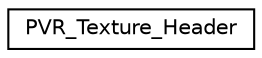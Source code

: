 digraph "圖形化之類別階層"
{
  edge [fontname="Helvetica",fontsize="10",labelfontname="Helvetica",labelfontsize="10"];
  node [fontname="Helvetica",fontsize="10",shape=record];
  rankdir="LR";
  Node1 [label="PVR_Texture_Header",height=0.2,width=0.4,color="black", fillcolor="white", style="filled",URL="$struct_p_v_r___texture___header.html"];
}
